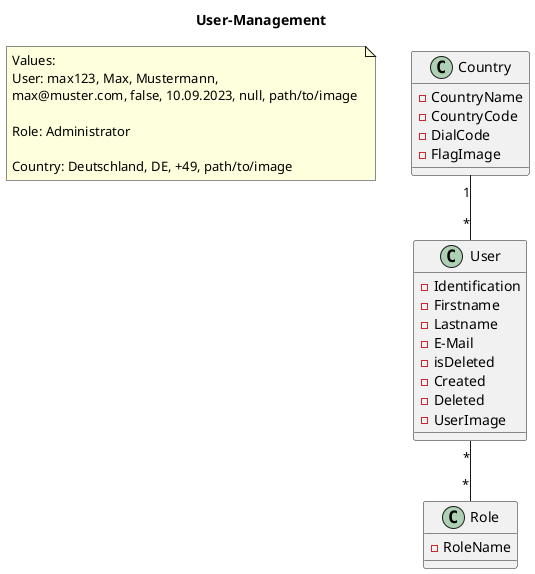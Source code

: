 @startuml

title User-Management

note "Values: \nUser: max123, Max, Mustermann,\nmax@muster.com, false, 10.09.2023, null, path/to/image \n\nRole: Administrator \n\nCountry: Deutschland, DE, +49, path/to/image" as N1

class User {
    - Identification
    - Firstname
    - Lastname
    - E-Mail
    - isDeleted
    - Created
    - Deleted
    - UserImage
}
class Role {
    - RoleName
}
class Country {
    - CountryName
    - CountryCode
    - DialCode
    - FlagImage
}

Country "1" -- "*" User
User "*" -- "*" Role

@enduml